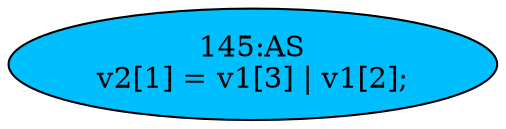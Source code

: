 strict digraph "" {
	node [label="\N"];
	"145:AS"	 [ast="<pyverilog.vparser.ast.Assign object at 0x7fee23005f50>",
		def_var="['v2']",
		fillcolor=deepskyblue,
		label="145:AS
v2[1] = v1[3] | v1[2];",
		statements="[]",
		style=filled,
		typ=Assign,
		use_var="['v1', 'v1']"];
}
